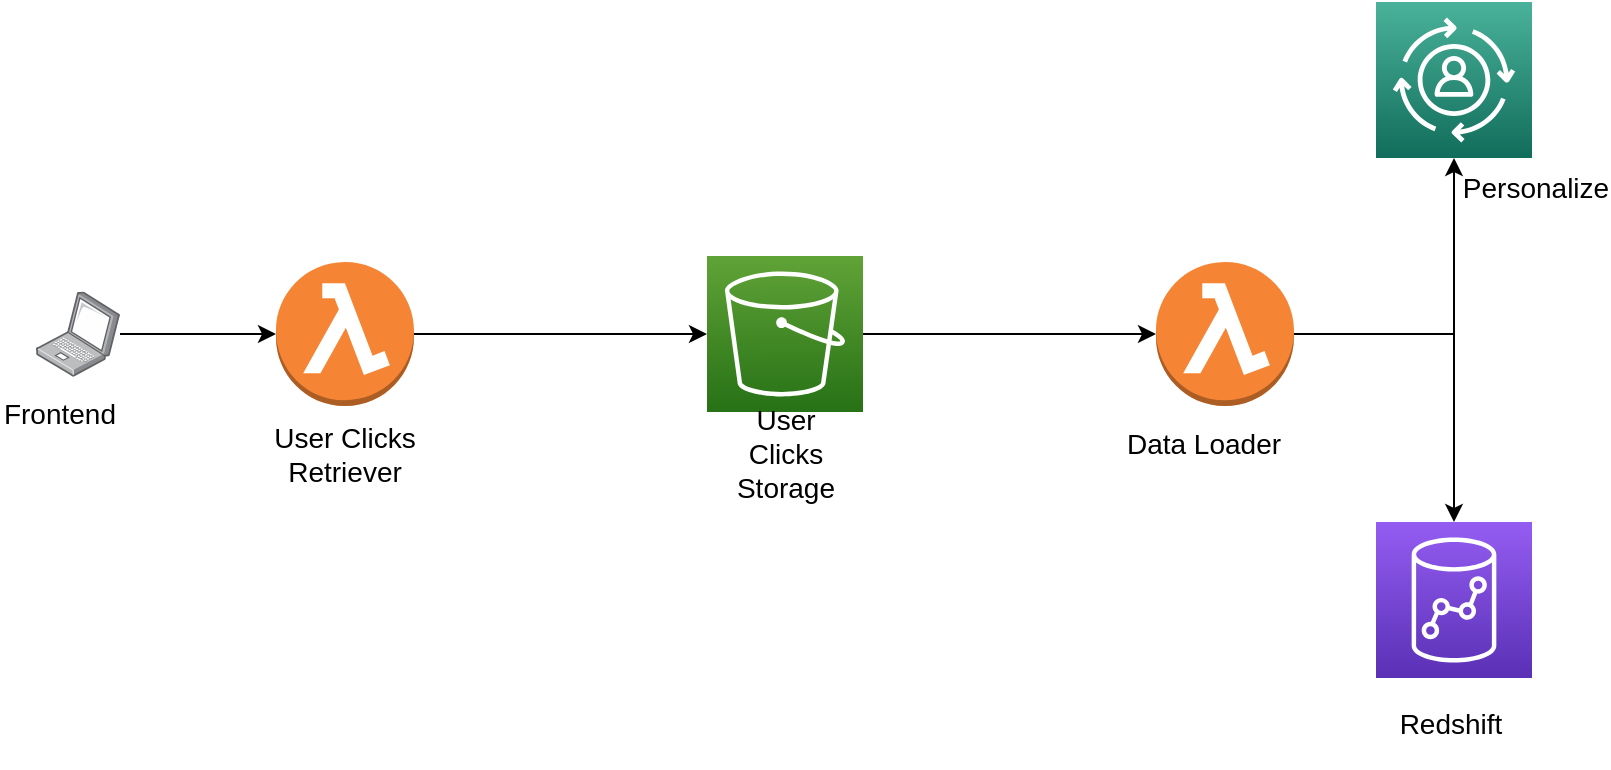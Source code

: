 <mxfile version="21.6.1" type="github">
  <diagram id="Ht1M8jgEwFfnCIfOTk4-" name="Page-1">
    <mxGraphModel dx="1138" dy="623" grid="1" gridSize="10" guides="1" tooltips="1" connect="1" arrows="1" fold="1" page="1" pageScale="1" pageWidth="1169" pageHeight="827" math="0" shadow="0">
      <root>
        <mxCell id="0" />
        <mxCell id="1" parent="0" />
        <mxCell id="ufgfaFABuGp8V7f7qqxh-6" style="edgeStyle=orthogonalEdgeStyle;rounded=0;orthogonalLoop=1;jettySize=auto;html=1;" parent="1" source="bKz0auPCCJFVJiTbavnk-4" target="ufgfaFABuGp8V7f7qqxh-2" edge="1">
          <mxGeometry relative="1" as="geometry" />
        </mxCell>
        <mxCell id="bKz0auPCCJFVJiTbavnk-4" value="" style="sketch=0;points=[[0,0,0],[0.25,0,0],[0.5,0,0],[0.75,0,0],[1,0,0],[0,1,0],[0.25,1,0],[0.5,1,0],[0.75,1,0],[1,1,0],[0,0.25,0],[0,0.5,0],[0,0.75,0],[1,0.25,0],[1,0.5,0],[1,0.75,0]];outlineConnect=0;fontColor=#232F3E;gradientColor=#60A337;gradientDirection=north;fillColor=#277116;strokeColor=#ffffff;dashed=0;verticalLabelPosition=bottom;verticalAlign=top;align=center;html=1;fontSize=12;fontStyle=0;aspect=fixed;shape=mxgraph.aws4.resourceIcon;resIcon=mxgraph.aws4.s3;" parent="1" vertex="1">
          <mxGeometry x="545.5" y="307" width="78" height="78" as="geometry" />
        </mxCell>
        <mxCell id="bKz0auPCCJFVJiTbavnk-16" value="" style="sketch=0;points=[[0,0,0],[0.25,0,0],[0.5,0,0],[0.75,0,0],[1,0,0],[0,1,0],[0.25,1,0],[0.5,1,0],[0.75,1,0],[1,1,0],[0,0.25,0],[0,0.5,0],[0,0.75,0],[1,0.25,0],[1,0.5,0],[1,0.75,0]];outlineConnect=0;fontColor=#232F3E;gradientColor=#945DF2;gradientDirection=north;fillColor=#5A30B5;strokeColor=#ffffff;dashed=0;verticalLabelPosition=bottom;verticalAlign=top;align=center;html=1;fontSize=12;fontStyle=0;aspect=fixed;shape=mxgraph.aws4.resourceIcon;resIcon=mxgraph.aws4.redshift;" parent="1" vertex="1">
          <mxGeometry x="880" y="440" width="78" height="78" as="geometry" />
        </mxCell>
        <mxCell id="bKz0auPCCJFVJiTbavnk-28" value="&lt;font style=&quot;font-size: 14px;&quot;&gt;Redshift&lt;/font&gt;" style="text;html=1;strokeColor=none;fillColor=none;align=center;verticalAlign=middle;whiteSpace=wrap;rounded=0;" parent="1" vertex="1">
          <mxGeometry x="877" y="518" width="81" height="45" as="geometry" />
        </mxCell>
        <mxCell id="ufgfaFABuGp8V7f7qqxh-4" value="" style="edgeStyle=orthogonalEdgeStyle;rounded=0;orthogonalLoop=1;jettySize=auto;html=1;" parent="1" source="bKz0auPCCJFVJiTbavnk-35" target="ufgfaFABuGp8V7f7qqxh-1" edge="1">
          <mxGeometry relative="1" as="geometry" />
        </mxCell>
        <mxCell id="bKz0auPCCJFVJiTbavnk-35" value="" style="image;points=[];aspect=fixed;html=1;align=center;shadow=0;dashed=0;image=img/lib/allied_telesis/computer_and_terminals/Laptop.svg;" parent="1" vertex="1">
          <mxGeometry x="210" y="324.7" width="42" height="42.6" as="geometry" />
        </mxCell>
        <mxCell id="bKz0auPCCJFVJiTbavnk-37" value="&lt;font style=&quot;font-size: 14px;&quot;&gt;Frontend&lt;/font&gt;" style="text;html=1;strokeColor=none;fillColor=none;align=center;verticalAlign=middle;whiteSpace=wrap;rounded=0;" parent="1" vertex="1">
          <mxGeometry x="192" y="370.6" width="60" height="30" as="geometry" />
        </mxCell>
        <mxCell id="ufgfaFABuGp8V7f7qqxh-5" style="edgeStyle=orthogonalEdgeStyle;rounded=0;orthogonalLoop=1;jettySize=auto;html=1;entryX=0;entryY=0.5;entryDx=0;entryDy=0;entryPerimeter=0;" parent="1" source="ufgfaFABuGp8V7f7qqxh-1" target="bKz0auPCCJFVJiTbavnk-4" edge="1">
          <mxGeometry relative="1" as="geometry" />
        </mxCell>
        <mxCell id="ufgfaFABuGp8V7f7qqxh-1" value="" style="outlineConnect=0;dashed=0;verticalLabelPosition=bottom;verticalAlign=top;align=center;html=1;shape=mxgraph.aws3.lambda_function;fillColor=#F58534;gradientColor=none;" parent="1" vertex="1">
          <mxGeometry x="330" y="310" width="69" height="72" as="geometry" />
        </mxCell>
        <mxCell id="ufgfaFABuGp8V7f7qqxh-11" style="edgeStyle=orthogonalEdgeStyle;rounded=0;orthogonalLoop=1;jettySize=auto;html=1;entryX=0.5;entryY=0;entryDx=0;entryDy=0;entryPerimeter=0;" parent="1" source="ufgfaFABuGp8V7f7qqxh-2" target="bKz0auPCCJFVJiTbavnk-16" edge="1">
          <mxGeometry relative="1" as="geometry" />
        </mxCell>
        <mxCell id="ufgfaFABuGp8V7f7qqxh-13" style="edgeStyle=orthogonalEdgeStyle;rounded=0;orthogonalLoop=1;jettySize=auto;html=1;entryX=0.5;entryY=1;entryDx=0;entryDy=0;entryPerimeter=0;" parent="1" source="ufgfaFABuGp8V7f7qqxh-2" target="ufgfaFABuGp8V7f7qqxh-12" edge="1">
          <mxGeometry relative="1" as="geometry" />
        </mxCell>
        <mxCell id="ufgfaFABuGp8V7f7qqxh-2" value="" style="outlineConnect=0;dashed=0;verticalLabelPosition=bottom;verticalAlign=top;align=center;html=1;shape=mxgraph.aws3.lambda_function;fillColor=#F58534;gradientColor=none;" parent="1" vertex="1">
          <mxGeometry x="770" y="310" width="69" height="72" as="geometry" />
        </mxCell>
        <mxCell id="ufgfaFABuGp8V7f7qqxh-12" value="" style="sketch=0;points=[[0,0,0],[0.25,0,0],[0.5,0,0],[0.75,0,0],[1,0,0],[0,1,0],[0.25,1,0],[0.5,1,0],[0.75,1,0],[1,1,0],[0,0.25,0],[0,0.5,0],[0,0.75,0],[1,0.25,0],[1,0.5,0],[1,0.75,0]];outlineConnect=0;fontColor=#232F3E;gradientColor=#4AB29A;gradientDirection=north;fillColor=#116D5B;strokeColor=#ffffff;dashed=0;verticalLabelPosition=bottom;verticalAlign=top;align=center;html=1;fontSize=12;fontStyle=0;aspect=fixed;shape=mxgraph.aws4.resourceIcon;resIcon=mxgraph.aws4.personalize;" parent="1" vertex="1">
          <mxGeometry x="880" y="180" width="78" height="78" as="geometry" />
        </mxCell>
        <mxCell id="ufgfaFABuGp8V7f7qqxh-14" value="&lt;font style=&quot;font-size: 14px;&quot;&gt;User Clicks Retriever&lt;/font&gt;" style="text;html=1;strokeColor=none;fillColor=none;align=center;verticalAlign=middle;whiteSpace=wrap;rounded=0;" parent="1" vertex="1">
          <mxGeometry x="324" y="382" width="81" height="48" as="geometry" />
        </mxCell>
        <mxCell id="ufgfaFABuGp8V7f7qqxh-15" value="&lt;font style=&quot;font-size: 14px;&quot;&gt;User Clicks Storage&lt;/font&gt;" style="text;html=1;strokeColor=none;fillColor=none;align=center;verticalAlign=middle;whiteSpace=wrap;rounded=0;" parent="1" vertex="1">
          <mxGeometry x="555" y="391" width="60" height="30" as="geometry" />
        </mxCell>
        <mxCell id="ufgfaFABuGp8V7f7qqxh-16" value="&lt;font style=&quot;font-size: 14px;&quot;&gt;Data Loader&lt;/font&gt;" style="text;html=1;strokeColor=none;fillColor=none;align=center;verticalAlign=middle;whiteSpace=wrap;rounded=0;" parent="1" vertex="1">
          <mxGeometry x="749" y="372" width="90" height="58" as="geometry" />
        </mxCell>
        <mxCell id="ufgfaFABuGp8V7f7qqxh-17" value="&lt;font style=&quot;font-size: 14px;&quot;&gt;Personalize&lt;/font&gt;" style="text;html=1;strokeColor=none;fillColor=none;align=center;verticalAlign=middle;whiteSpace=wrap;rounded=0;" parent="1" vertex="1">
          <mxGeometry x="930" y="258" width="60" height="30" as="geometry" />
        </mxCell>
      </root>
    </mxGraphModel>
  </diagram>
</mxfile>
